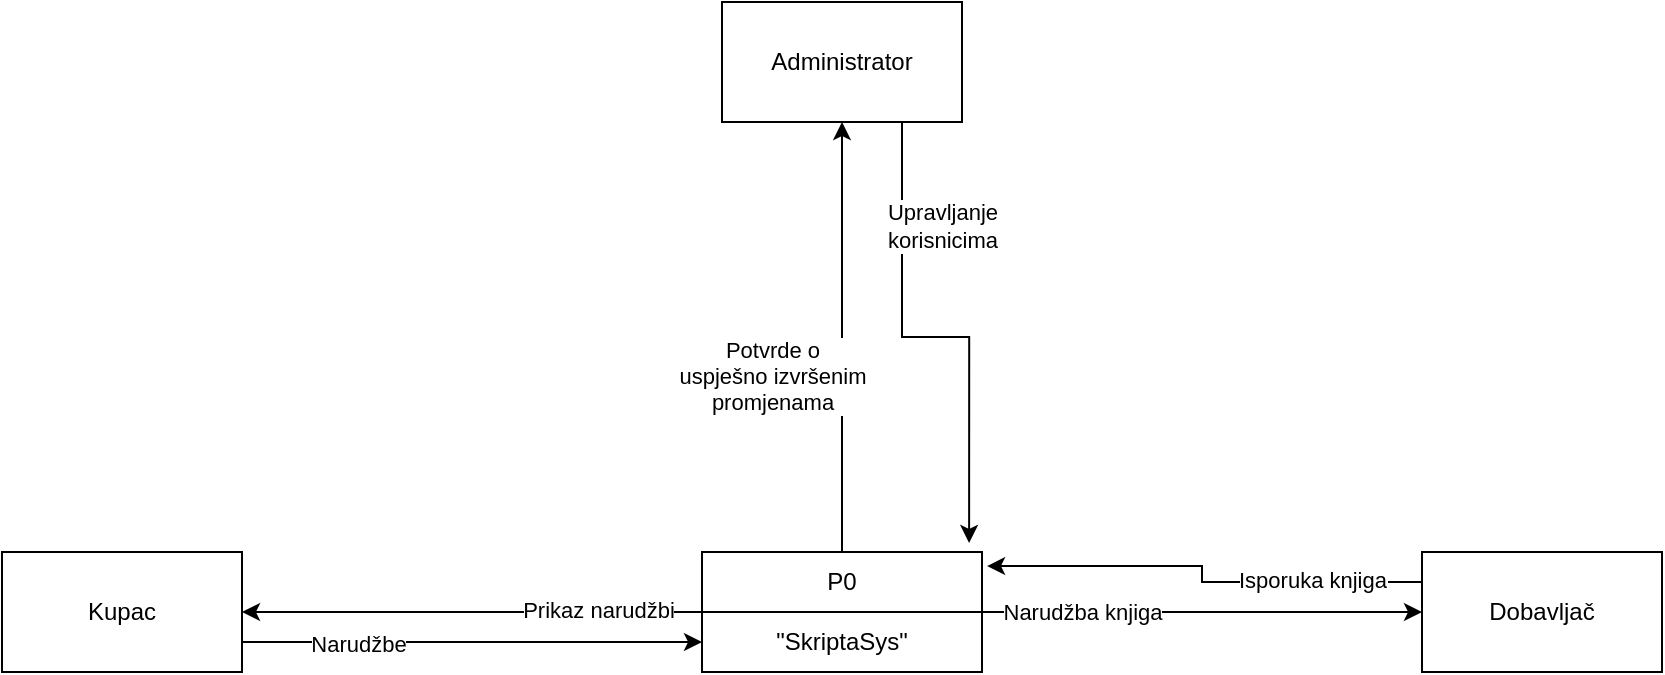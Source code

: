 <mxfile version="28.2.1">
  <diagram name="Page-1" id="sNTGYkjlJmNBTVD02OhW">
    <mxGraphModel dx="1426" dy="743" grid="1" gridSize="10" guides="1" tooltips="1" connect="1" arrows="1" fold="1" page="1" pageScale="1" pageWidth="850" pageHeight="1100" math="0" shadow="0">
      <root>
        <mxCell id="0" />
        <mxCell id="1" parent="0" />
        <mxCell id="Rs9EoHBcvVgKrkt6CDJD-3" value="Voditelj&amp;nbsp;&lt;div&gt;sustava&lt;/div&gt;" style="text;html=1;align=center;verticalAlign=middle;whiteSpace=wrap;rounded=0;" parent="1" vertex="1">
          <mxGeometry x="400" y="40" width="60" height="30" as="geometry" />
        </mxCell>
        <mxCell id="Rs9EoHBcvVgKrkt6CDJD-34" value="" style="edgeStyle=orthogonalEdgeStyle;rounded=0;orthogonalLoop=1;jettySize=auto;html=1;" parent="1" source="Rs9EoHBcvVgKrkt6CDJD-15" target="Rs9EoHBcvVgKrkt6CDJD-33" edge="1">
          <mxGeometry relative="1" as="geometry" />
        </mxCell>
        <mxCell id="Rs9EoHBcvVgKrkt6CDJD-37" value="Potvrde o&lt;div&gt;uspješno izvršenim&lt;/div&gt;&lt;div&gt;promjenama&lt;/div&gt;" style="edgeLabel;html=1;align=center;verticalAlign=middle;resizable=0;points=[];" parent="Rs9EoHBcvVgKrkt6CDJD-34" vertex="1" connectable="0">
          <mxGeometry x="-0.181" y="1" relative="1" as="geometry">
            <mxPoint x="-34" as="offset" />
          </mxGeometry>
        </mxCell>
        <mxCell id="Rs9EoHBcvVgKrkt6CDJD-44" style="edgeStyle=orthogonalEdgeStyle;rounded=0;orthogonalLoop=1;jettySize=auto;html=1;exitX=0;exitY=0.5;exitDx=0;exitDy=0;entryX=1;entryY=0.5;entryDx=0;entryDy=0;" parent="1" source="Rs9EoHBcvVgKrkt6CDJD-15" target="Rs9EoHBcvVgKrkt6CDJD-26" edge="1">
          <mxGeometry relative="1" as="geometry" />
        </mxCell>
        <mxCell id="Rs9EoHBcvVgKrkt6CDJD-55" value="Prikaz narudžbi" style="edgeLabel;html=1;align=center;verticalAlign=middle;resizable=0;points=[];" parent="Rs9EoHBcvVgKrkt6CDJD-44" vertex="1" connectable="0">
          <mxGeometry x="-0.548" y="-1" relative="1" as="geometry">
            <mxPoint as="offset" />
          </mxGeometry>
        </mxCell>
        <mxCell id="Rs9EoHBcvVgKrkt6CDJD-45" style="edgeStyle=orthogonalEdgeStyle;rounded=0;orthogonalLoop=1;jettySize=auto;html=1;exitX=1;exitY=0.5;exitDx=0;exitDy=0;entryX=0;entryY=0.5;entryDx=0;entryDy=0;" parent="1" source="Rs9EoHBcvVgKrkt6CDJD-15" target="Rs9EoHBcvVgKrkt6CDJD-25" edge="1">
          <mxGeometry relative="1" as="geometry" />
        </mxCell>
        <mxCell id="Rs9EoHBcvVgKrkt6CDJD-51" value="Narudžba&amp;nbsp;&lt;span style=&quot;background-color: light-dark(#ffffff, var(--ge-dark-color, #121212)); color: light-dark(rgb(0, 0, 0), rgb(255, 255, 255));&quot;&gt;knjiga&lt;/span&gt;" style="edgeLabel;html=1;align=center;verticalAlign=middle;resizable=0;points=[];" parent="Rs9EoHBcvVgKrkt6CDJD-45" vertex="1" connectable="0">
          <mxGeometry x="-0.545" relative="1" as="geometry">
            <mxPoint as="offset" />
          </mxGeometry>
        </mxCell>
        <mxCell id="Rs9EoHBcvVgKrkt6CDJD-15" value="P0" style="swimlane;fontStyle=0;childLayout=stackLayout;horizontal=1;startSize=30;horizontalStack=0;resizeParent=1;resizeParentMax=0;resizeLast=0;collapsible=1;marginBottom=0;whiteSpace=wrap;html=1;" parent="1" vertex="1">
          <mxGeometry x="360" y="300" width="140" height="60" as="geometry" />
        </mxCell>
        <mxCell id="Rs9EoHBcvVgKrkt6CDJD-16" value="&quot;SkriptaSys&quot;" style="text;strokeColor=none;fillColor=none;align=center;verticalAlign=middle;spacingLeft=4;spacingRight=4;overflow=hidden;points=[[0,0.5],[1,0.5]];portConstraint=eastwest;rotatable=0;whiteSpace=wrap;html=1;" parent="Rs9EoHBcvVgKrkt6CDJD-15" vertex="1">
          <mxGeometry y="30" width="140" height="30" as="geometry" />
        </mxCell>
        <mxCell id="Rs9EoHBcvVgKrkt6CDJD-25" value="" style="rounded=0;whiteSpace=wrap;html=1;" parent="1" vertex="1">
          <mxGeometry x="720" y="300" width="120" height="60" as="geometry" />
        </mxCell>
        <mxCell id="Rs9EoHBcvVgKrkt6CDJD-56" style="edgeStyle=orthogonalEdgeStyle;rounded=0;orthogonalLoop=1;jettySize=auto;html=1;exitX=1;exitY=0.75;exitDx=0;exitDy=0;entryX=0;entryY=0.5;entryDx=0;entryDy=0;" parent="1" source="Rs9EoHBcvVgKrkt6CDJD-26" target="Rs9EoHBcvVgKrkt6CDJD-16" edge="1">
          <mxGeometry relative="1" as="geometry" />
        </mxCell>
        <mxCell id="Rs9EoHBcvVgKrkt6CDJD-57" value="Narudžbe" style="edgeLabel;html=1;align=center;verticalAlign=middle;resizable=0;points=[];" parent="Rs9EoHBcvVgKrkt6CDJD-56" vertex="1" connectable="0">
          <mxGeometry x="-0.496" y="-1" relative="1" as="geometry">
            <mxPoint as="offset" />
          </mxGeometry>
        </mxCell>
        <mxCell id="Rs9EoHBcvVgKrkt6CDJD-26" value="" style="rounded=0;whiteSpace=wrap;html=1;" parent="1" vertex="1">
          <mxGeometry x="10" y="300" width="120" height="60" as="geometry" />
        </mxCell>
        <mxCell id="Rs9EoHBcvVgKrkt6CDJD-27" value="Dobavljač" style="text;html=1;align=center;verticalAlign=middle;whiteSpace=wrap;rounded=0;" parent="1" vertex="1">
          <mxGeometry x="750" y="315" width="60" height="30" as="geometry" />
        </mxCell>
        <mxCell id="Rs9EoHBcvVgKrkt6CDJD-28" value="Kupac" style="text;html=1;align=center;verticalAlign=middle;whiteSpace=wrap;rounded=0;" parent="1" vertex="1">
          <mxGeometry x="40" y="315" width="60" height="30" as="geometry" />
        </mxCell>
        <mxCell id="Rs9EoHBcvVgKrkt6CDJD-33" value="Administrator" style="whiteSpace=wrap;html=1;fontStyle=0;startSize=30;horizontal=1;" parent="1" vertex="1">
          <mxGeometry x="370" y="25" width="120" height="60" as="geometry" />
        </mxCell>
        <mxCell id="Rs9EoHBcvVgKrkt6CDJD-49" style="edgeStyle=orthogonalEdgeStyle;rounded=0;orthogonalLoop=1;jettySize=auto;html=1;exitX=0.75;exitY=1;exitDx=0;exitDy=0;entryX=0.954;entryY=-0.075;entryDx=0;entryDy=0;entryPerimeter=0;" parent="1" source="Rs9EoHBcvVgKrkt6CDJD-33" target="Rs9EoHBcvVgKrkt6CDJD-15" edge="1">
          <mxGeometry relative="1" as="geometry" />
        </mxCell>
        <mxCell id="Rs9EoHBcvVgKrkt6CDJD-50" value="Upravljanje&lt;div&gt;korisnicima&lt;/div&gt;" style="edgeLabel;html=1;align=center;verticalAlign=middle;resizable=0;points=[];" parent="Rs9EoHBcvVgKrkt6CDJD-49" vertex="1" connectable="0">
          <mxGeometry x="-0.574" y="-2" relative="1" as="geometry">
            <mxPoint x="22" as="offset" />
          </mxGeometry>
        </mxCell>
        <mxCell id="Rs9EoHBcvVgKrkt6CDJD-52" style="edgeStyle=orthogonalEdgeStyle;rounded=0;orthogonalLoop=1;jettySize=auto;html=1;exitX=0;exitY=0.25;exitDx=0;exitDy=0;entryX=1.018;entryY=0.117;entryDx=0;entryDy=0;entryPerimeter=0;" parent="1" source="Rs9EoHBcvVgKrkt6CDJD-25" target="Rs9EoHBcvVgKrkt6CDJD-15" edge="1">
          <mxGeometry relative="1" as="geometry" />
        </mxCell>
        <mxCell id="Rs9EoHBcvVgKrkt6CDJD-53" value="Isporuka knjiga" style="edgeLabel;html=1;align=center;verticalAlign=middle;resizable=0;points=[];" parent="Rs9EoHBcvVgKrkt6CDJD-52" vertex="1" connectable="0">
          <mxGeometry x="-0.512" y="-1" relative="1" as="geometry">
            <mxPoint as="offset" />
          </mxGeometry>
        </mxCell>
      </root>
    </mxGraphModel>
  </diagram>
</mxfile>
